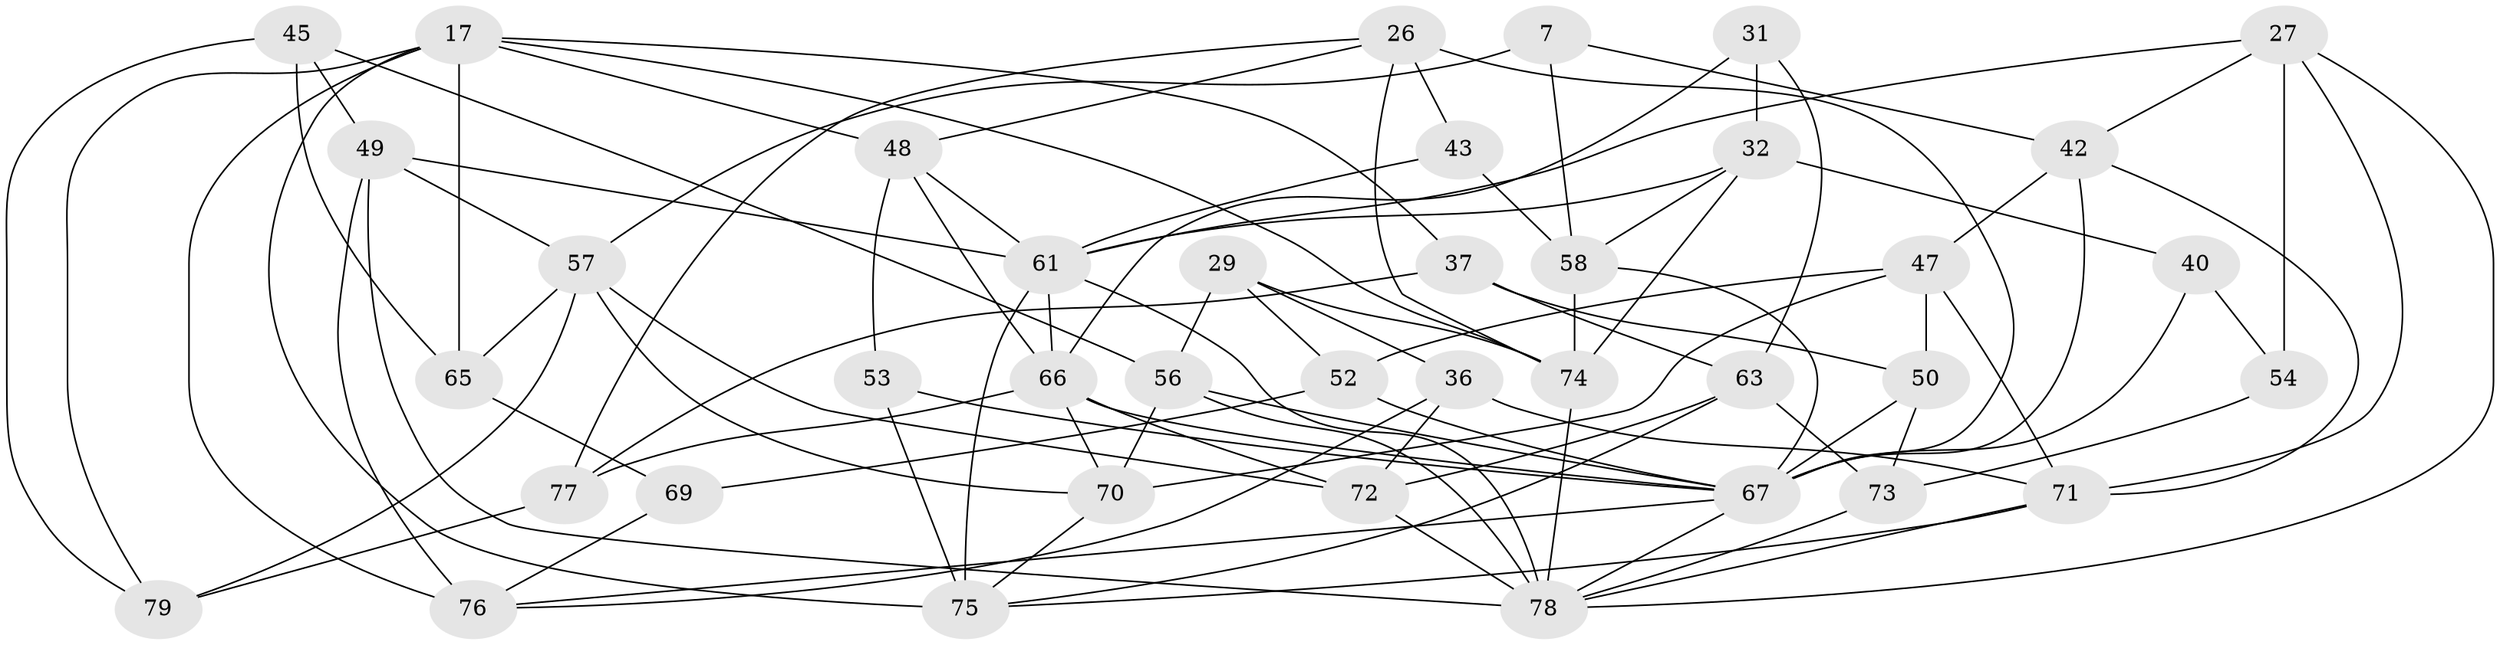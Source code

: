 // original degree distribution, {4: 1.0}
// Generated by graph-tools (version 1.1) at 2025/57/03/09/25 04:57:23]
// undirected, 39 vertices, 96 edges
graph export_dot {
graph [start="1"]
  node [color=gray90,style=filled];
  7;
  17 [super="+3+10"];
  26 [super="+20"];
  27 [super="+9"];
  29;
  31;
  32 [super="+4"];
  36;
  37;
  40;
  42 [super="+18"];
  43;
  45;
  47 [super="+19"];
  48 [super="+44"];
  49 [super="+2+30"];
  50;
  52;
  53;
  54;
  56 [super="+55"];
  57 [super="+22"];
  58 [super="+5"];
  61 [super="+39"];
  63 [super="+14"];
  65 [super="+64"];
  66 [super="+41"];
  67 [super="+11+28+33"];
  69;
  70 [super="+60"];
  71 [super="+23"];
  72 [super="+12+25"];
  73;
  74 [super="+21+38"];
  75 [super="+62"];
  76 [super="+51"];
  77;
  78 [super="+34+68+59"];
  79;
  7 -- 58 [weight=2];
  7 -- 42;
  7 -- 57;
  17 -- 65 [weight=2];
  17 -- 79;
  17 -- 75;
  17 -- 37;
  17 -- 48;
  17 -- 76;
  17 -- 74;
  26 -- 77;
  26 -- 43 [weight=2];
  26 -- 74;
  26 -- 48;
  26 -- 67;
  27 -- 54 [weight=2];
  27 -- 42;
  27 -- 78;
  27 -- 61;
  27 -- 71;
  29 -- 36;
  29 -- 52;
  29 -- 74;
  29 -- 56;
  31 -- 66;
  31 -- 32 [weight=2];
  31 -- 63;
  32 -- 40;
  32 -- 58;
  32 -- 61;
  32 -- 74;
  36 -- 76;
  36 -- 71;
  36 -- 72;
  37 -- 63;
  37 -- 50;
  37 -- 77;
  40 -- 54;
  40 -- 67 [weight=2];
  42 -- 67 [weight=2];
  42 -- 71;
  42 -- 47;
  43 -- 58;
  43 -- 61;
  45 -- 79;
  45 -- 56;
  45 -- 65;
  45 -- 49;
  47 -- 52;
  47 -- 50;
  47 -- 70 [weight=2];
  47 -- 71;
  48 -- 61;
  48 -- 66 [weight=2];
  48 -- 53;
  49 -- 61 [weight=2];
  49 -- 76 [weight=2];
  49 -- 78 [weight=2];
  49 -- 57;
  50 -- 73;
  50 -- 67;
  52 -- 69;
  52 -- 67;
  53 -- 67;
  53 -- 75 [weight=2];
  54 -- 73;
  56 -- 78 [weight=2];
  56 -- 70;
  56 -- 67;
  57 -- 79;
  57 -- 70;
  57 -- 72;
  57 -- 65;
  58 -- 67;
  58 -- 74;
  61 -- 75 [weight=2];
  61 -- 66;
  61 -- 78;
  63 -- 72 [weight=2];
  63 -- 73;
  63 -- 75;
  65 -- 69 [weight=2];
  66 -- 77;
  66 -- 67;
  66 -- 72;
  66 -- 70;
  67 -- 76;
  67 -- 78 [weight=2];
  69 -- 76;
  70 -- 75;
  71 -- 78;
  71 -- 75;
  72 -- 78 [weight=3];
  73 -- 78;
  74 -- 78 [weight=3];
  77 -- 79;
}
